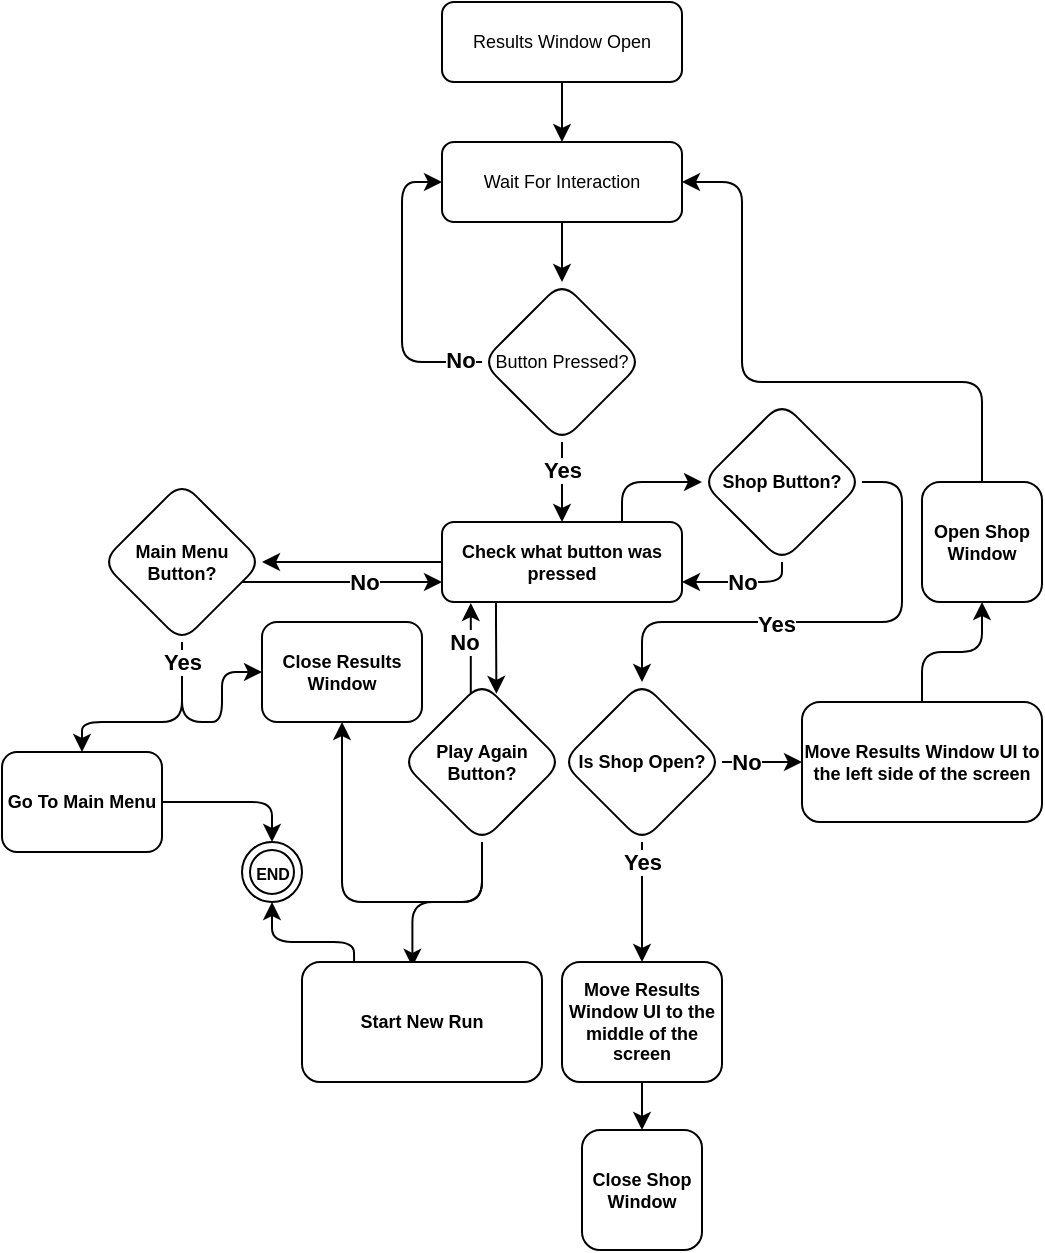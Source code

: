 <mxfile version="21.7.0" type="github">
  <diagram id="C5RBs43oDa-KdzZeNtuy" name="Page-1">
    <mxGraphModel dx="1149" dy="663" grid="1" gridSize="10" guides="1" tooltips="1" connect="1" arrows="1" fold="1" page="1" pageScale="1" pageWidth="827" pageHeight="1169" math="0" shadow="0">
      <root>
        <mxCell id="WIyWlLk6GJQsqaUBKTNV-0" />
        <mxCell id="WIyWlLk6GJQsqaUBKTNV-1" parent="WIyWlLk6GJQsqaUBKTNV-0" />
        <mxCell id="47v-TTcWWAKO6_jb8XwO-3" value="" style="edgeStyle=orthogonalEdgeStyle;rounded=0;orthogonalLoop=1;jettySize=auto;html=1;" edge="1" parent="WIyWlLk6GJQsqaUBKTNV-1" source="WIyWlLk6GJQsqaUBKTNV-3" target="47v-TTcWWAKO6_jb8XwO-2">
          <mxGeometry relative="1" as="geometry" />
        </mxCell>
        <mxCell id="WIyWlLk6GJQsqaUBKTNV-3" value="Results Window Open" style="rounded=1;whiteSpace=wrap;html=1;fontSize=9;glass=0;strokeWidth=1;shadow=0;" parent="WIyWlLk6GJQsqaUBKTNV-1" vertex="1">
          <mxGeometry x="340" y="20" width="120" height="40" as="geometry" />
        </mxCell>
        <mxCell id="47v-TTcWWAKO6_jb8XwO-6" value="" style="edgeStyle=orthogonalEdgeStyle;rounded=0;orthogonalLoop=1;jettySize=auto;html=1;" edge="1" parent="WIyWlLk6GJQsqaUBKTNV-1" source="47v-TTcWWAKO6_jb8XwO-2" target="47v-TTcWWAKO6_jb8XwO-5">
          <mxGeometry relative="1" as="geometry" />
        </mxCell>
        <mxCell id="47v-TTcWWAKO6_jb8XwO-2" value="Wait For Interaction" style="rounded=1;whiteSpace=wrap;html=1;fontSize=9;glass=0;strokeWidth=1;shadow=0;" vertex="1" parent="WIyWlLk6GJQsqaUBKTNV-1">
          <mxGeometry x="340" y="90" width="120" height="40" as="geometry" />
        </mxCell>
        <mxCell id="47v-TTcWWAKO6_jb8XwO-8" style="edgeStyle=orthogonalEdgeStyle;rounded=1;orthogonalLoop=1;jettySize=auto;html=1;entryX=0;entryY=0.5;entryDx=0;entryDy=0;" edge="1" parent="WIyWlLk6GJQsqaUBKTNV-1" source="47v-TTcWWAKO6_jb8XwO-5" target="47v-TTcWWAKO6_jb8XwO-2">
          <mxGeometry relative="1" as="geometry">
            <Array as="points">
              <mxPoint x="320" y="200" />
              <mxPoint x="320" y="110" />
            </Array>
          </mxGeometry>
        </mxCell>
        <mxCell id="47v-TTcWWAKO6_jb8XwO-9" value="&lt;b&gt;&lt;font style=&quot;font-size: 11px;&quot;&gt;No&lt;/font&gt;&lt;/b&gt;" style="edgeLabel;html=1;align=center;verticalAlign=middle;resizable=0;points=[];" vertex="1" connectable="0" parent="47v-TTcWWAKO6_jb8XwO-8">
          <mxGeometry x="-0.844" y="-1" relative="1" as="geometry">
            <mxPoint as="offset" />
          </mxGeometry>
        </mxCell>
        <mxCell id="47v-TTcWWAKO6_jb8XwO-31" style="edgeStyle=orthogonalEdgeStyle;rounded=0;orthogonalLoop=1;jettySize=auto;html=1;entryX=0.5;entryY=0;entryDx=0;entryDy=0;" edge="1" parent="WIyWlLk6GJQsqaUBKTNV-1" source="47v-TTcWWAKO6_jb8XwO-5" target="47v-TTcWWAKO6_jb8XwO-30">
          <mxGeometry relative="1" as="geometry" />
        </mxCell>
        <mxCell id="47v-TTcWWAKO6_jb8XwO-32" value="&lt;b&gt;Yes&lt;/b&gt;" style="edgeLabel;html=1;align=center;verticalAlign=middle;resizable=0;points=[];" vertex="1" connectable="0" parent="47v-TTcWWAKO6_jb8XwO-31">
          <mxGeometry x="-0.312" y="-3" relative="1" as="geometry">
            <mxPoint x="3" as="offset" />
          </mxGeometry>
        </mxCell>
        <mxCell id="47v-TTcWWAKO6_jb8XwO-5" value="Button Pressed?" style="rhombus;whiteSpace=wrap;html=1;fontSize=9;rounded=1;glass=0;strokeWidth=1;shadow=0;" vertex="1" parent="WIyWlLk6GJQsqaUBKTNV-1">
          <mxGeometry x="360" y="160" width="80" height="80" as="geometry" />
        </mxCell>
        <mxCell id="47v-TTcWWAKO6_jb8XwO-50" style="edgeStyle=orthogonalEdgeStyle;rounded=1;orthogonalLoop=1;jettySize=auto;html=1;entryX=1;entryY=0.75;entryDx=0;entryDy=0;exitX=0.5;exitY=1;exitDx=0;exitDy=0;" edge="1" parent="WIyWlLk6GJQsqaUBKTNV-1" source="47v-TTcWWAKO6_jb8XwO-12" target="47v-TTcWWAKO6_jb8XwO-30">
          <mxGeometry relative="1" as="geometry">
            <Array as="points">
              <mxPoint x="510" y="310" />
            </Array>
          </mxGeometry>
        </mxCell>
        <mxCell id="47v-TTcWWAKO6_jb8XwO-51" value="&lt;b&gt;No&lt;/b&gt;" style="edgeLabel;html=1;align=center;verticalAlign=middle;resizable=0;points=[];" vertex="1" connectable="0" parent="47v-TTcWWAKO6_jb8XwO-50">
          <mxGeometry x="-0.47" y="-1" relative="1" as="geometry">
            <mxPoint x="-14" y="1" as="offset" />
          </mxGeometry>
        </mxCell>
        <mxCell id="47v-TTcWWAKO6_jb8XwO-141" style="edgeStyle=orthogonalEdgeStyle;rounded=1;orthogonalLoop=1;jettySize=auto;html=1;entryX=0.5;entryY=0;entryDx=0;entryDy=0;exitX=1;exitY=0.5;exitDx=0;exitDy=0;" edge="1" parent="WIyWlLk6GJQsqaUBKTNV-1" source="47v-TTcWWAKO6_jb8XwO-12" target="47v-TTcWWAKO6_jb8XwO-89">
          <mxGeometry relative="1" as="geometry" />
        </mxCell>
        <mxCell id="47v-TTcWWAKO6_jb8XwO-143" value="&lt;b&gt;Yes&lt;/b&gt;" style="edgeLabel;html=1;align=center;verticalAlign=middle;resizable=0;points=[];" vertex="1" connectable="0" parent="47v-TTcWWAKO6_jb8XwO-141">
          <mxGeometry x="0.222" y="1" relative="1" as="geometry">
            <mxPoint as="offset" />
          </mxGeometry>
        </mxCell>
        <mxCell id="47v-TTcWWAKO6_jb8XwO-12" value="&lt;b&gt;Shop Button?&lt;/b&gt;" style="rhombus;whiteSpace=wrap;html=1;fontSize=9;rounded=1;glass=0;strokeWidth=1;shadow=0;" vertex="1" parent="WIyWlLk6GJQsqaUBKTNV-1">
          <mxGeometry x="470" y="220" width="80" height="80" as="geometry" />
        </mxCell>
        <mxCell id="47v-TTcWWAKO6_jb8XwO-85" style="edgeStyle=orthogonalEdgeStyle;rounded=0;orthogonalLoop=1;jettySize=auto;html=1;entryX=0.12;entryY=1.013;entryDx=0;entryDy=0;entryPerimeter=0;" edge="1" parent="WIyWlLk6GJQsqaUBKTNV-1" source="47v-TTcWWAKO6_jb8XwO-14" target="47v-TTcWWAKO6_jb8XwO-30">
          <mxGeometry relative="1" as="geometry">
            <Array as="points">
              <mxPoint x="354" y="340" />
            </Array>
          </mxGeometry>
        </mxCell>
        <mxCell id="47v-TTcWWAKO6_jb8XwO-86" value="&lt;b&gt;No&lt;/b&gt;" style="edgeLabel;html=1;align=center;verticalAlign=middle;resizable=0;points=[];" vertex="1" connectable="0" parent="47v-TTcWWAKO6_jb8XwO-85">
          <mxGeometry x="0.261" y="-1" relative="1" as="geometry">
            <mxPoint x="-5" y="3" as="offset" />
          </mxGeometry>
        </mxCell>
        <mxCell id="47v-TTcWWAKO6_jb8XwO-124" style="edgeStyle=orthogonalEdgeStyle;rounded=1;orthogonalLoop=1;jettySize=auto;html=1;entryX=0.46;entryY=0.04;entryDx=0;entryDy=0;entryPerimeter=0;" edge="1" parent="WIyWlLk6GJQsqaUBKTNV-1" source="47v-TTcWWAKO6_jb8XwO-14" target="47v-TTcWWAKO6_jb8XwO-75">
          <mxGeometry relative="1" as="geometry">
            <mxPoint x="380" y="530" as="targetPoint" />
            <Array as="points">
              <mxPoint x="360" y="470" />
              <mxPoint x="325" y="470" />
            </Array>
          </mxGeometry>
        </mxCell>
        <mxCell id="47v-TTcWWAKO6_jb8XwO-126" style="edgeStyle=orthogonalEdgeStyle;rounded=1;orthogonalLoop=1;jettySize=auto;html=1;entryX=0.5;entryY=1;entryDx=0;entryDy=0;" edge="1" parent="WIyWlLk6GJQsqaUBKTNV-1" source="47v-TTcWWAKO6_jb8XwO-14" target="47v-TTcWWAKO6_jb8XwO-59">
          <mxGeometry relative="1" as="geometry">
            <Array as="points">
              <mxPoint x="360" y="470" />
              <mxPoint x="290" y="470" />
            </Array>
          </mxGeometry>
        </mxCell>
        <mxCell id="47v-TTcWWAKO6_jb8XwO-14" value="&lt;b&gt;Play Again Button?&lt;/b&gt;" style="rhombus;whiteSpace=wrap;html=1;fontSize=9;rounded=1;glass=0;strokeWidth=1;shadow=0;" vertex="1" parent="WIyWlLk6GJQsqaUBKTNV-1">
          <mxGeometry x="320" y="360" width="80" height="80" as="geometry" />
        </mxCell>
        <mxCell id="47v-TTcWWAKO6_jb8XwO-53" style="edgeStyle=orthogonalEdgeStyle;rounded=0;orthogonalLoop=1;jettySize=auto;html=1;entryX=0;entryY=0.75;entryDx=0;entryDy=0;" edge="1" parent="WIyWlLk6GJQsqaUBKTNV-1" source="47v-TTcWWAKO6_jb8XwO-19" target="47v-TTcWWAKO6_jb8XwO-30">
          <mxGeometry relative="1" as="geometry">
            <Array as="points">
              <mxPoint x="290" y="310" />
              <mxPoint x="290" y="310" />
            </Array>
          </mxGeometry>
        </mxCell>
        <mxCell id="47v-TTcWWAKO6_jb8XwO-54" value="&lt;b&gt;No&lt;/b&gt;" style="edgeLabel;html=1;align=center;verticalAlign=middle;resizable=0;points=[];" vertex="1" connectable="0" parent="47v-TTcWWAKO6_jb8XwO-53">
          <mxGeometry x="-0.329" y="1" relative="1" as="geometry">
            <mxPoint x="27" y="1" as="offset" />
          </mxGeometry>
        </mxCell>
        <mxCell id="47v-TTcWWAKO6_jb8XwO-60" value="" style="edgeStyle=orthogonalEdgeStyle;rounded=1;orthogonalLoop=1;jettySize=auto;html=1;exitX=0.5;exitY=1;exitDx=0;exitDy=0;entryX=0;entryY=0.5;entryDx=0;entryDy=0;" edge="1" parent="WIyWlLk6GJQsqaUBKTNV-1" source="47v-TTcWWAKO6_jb8XwO-19" target="47v-TTcWWAKO6_jb8XwO-59">
          <mxGeometry relative="1" as="geometry">
            <Array as="points">
              <mxPoint x="210" y="380" />
              <mxPoint x="230" y="380" />
              <mxPoint x="230" y="355" />
            </Array>
          </mxGeometry>
        </mxCell>
        <mxCell id="47v-TTcWWAKO6_jb8XwO-127" style="edgeStyle=orthogonalEdgeStyle;rounded=1;orthogonalLoop=1;jettySize=auto;html=1;entryX=0.5;entryY=0;entryDx=0;entryDy=0;exitX=0.5;exitY=1;exitDx=0;exitDy=0;" edge="1" parent="WIyWlLk6GJQsqaUBKTNV-1" source="47v-TTcWWAKO6_jb8XwO-19" target="47v-TTcWWAKO6_jb8XwO-66">
          <mxGeometry relative="1" as="geometry">
            <Array as="points">
              <mxPoint x="210" y="380" />
              <mxPoint x="160" y="380" />
            </Array>
          </mxGeometry>
        </mxCell>
        <mxCell id="47v-TTcWWAKO6_jb8XwO-128" value="&lt;b&gt;Yes&lt;/b&gt;" style="edgeLabel;html=1;align=center;verticalAlign=middle;resizable=0;points=[];" vertex="1" connectable="0" parent="47v-TTcWWAKO6_jb8XwO-127">
          <mxGeometry x="-0.748" y="-1" relative="1" as="geometry">
            <mxPoint x="1" y="-3" as="offset" />
          </mxGeometry>
        </mxCell>
        <mxCell id="47v-TTcWWAKO6_jb8XwO-19" value="&lt;b&gt;Main Menu Button?&lt;/b&gt;" style="rhombus;whiteSpace=wrap;html=1;fontSize=9;rounded=1;glass=0;strokeWidth=1;shadow=0;" vertex="1" parent="WIyWlLk6GJQsqaUBKTNV-1">
          <mxGeometry x="170" y="260" width="80" height="80" as="geometry" />
        </mxCell>
        <mxCell id="47v-TTcWWAKO6_jb8XwO-49" style="edgeStyle=orthogonalEdgeStyle;rounded=1;orthogonalLoop=1;jettySize=auto;html=1;entryX=0;entryY=0.5;entryDx=0;entryDy=0;exitX=0.75;exitY=0;exitDx=0;exitDy=0;" edge="1" parent="WIyWlLk6GJQsqaUBKTNV-1" source="47v-TTcWWAKO6_jb8XwO-30" target="47v-TTcWWAKO6_jb8XwO-12">
          <mxGeometry relative="1" as="geometry">
            <Array as="points">
              <mxPoint x="430" y="260" />
            </Array>
          </mxGeometry>
        </mxCell>
        <mxCell id="47v-TTcWWAKO6_jb8XwO-52" style="edgeStyle=orthogonalEdgeStyle;rounded=0;orthogonalLoop=1;jettySize=auto;html=1;entryX=1;entryY=0.5;entryDx=0;entryDy=0;" edge="1" parent="WIyWlLk6GJQsqaUBKTNV-1" source="47v-TTcWWAKO6_jb8XwO-30" target="47v-TTcWWAKO6_jb8XwO-19">
          <mxGeometry relative="1" as="geometry" />
        </mxCell>
        <mxCell id="47v-TTcWWAKO6_jb8XwO-83" style="edgeStyle=orthogonalEdgeStyle;rounded=0;orthogonalLoop=1;jettySize=auto;html=1;entryX=0.59;entryY=0.074;entryDx=0;entryDy=0;entryPerimeter=0;" edge="1" parent="WIyWlLk6GJQsqaUBKTNV-1" source="47v-TTcWWAKO6_jb8XwO-30" target="47v-TTcWWAKO6_jb8XwO-14">
          <mxGeometry relative="1" as="geometry">
            <Array as="points">
              <mxPoint x="367" y="330" />
              <mxPoint x="367" y="330" />
            </Array>
          </mxGeometry>
        </mxCell>
        <mxCell id="47v-TTcWWAKO6_jb8XwO-30" value="&lt;b&gt;Check what button was pressed&lt;/b&gt;" style="rounded=1;whiteSpace=wrap;html=1;fontSize=9;glass=0;strokeWidth=1;shadow=0;" vertex="1" parent="WIyWlLk6GJQsqaUBKTNV-1">
          <mxGeometry x="340" y="280" width="120" height="40" as="geometry" />
        </mxCell>
        <mxCell id="47v-TTcWWAKO6_jb8XwO-59" value="&lt;b&gt;Close Results Window&lt;/b&gt;" style="whiteSpace=wrap;html=1;fontSize=9;rounded=1;glass=0;strokeWidth=1;shadow=0;" vertex="1" parent="WIyWlLk6GJQsqaUBKTNV-1">
          <mxGeometry x="250" y="330" width="80" height="50" as="geometry" />
        </mxCell>
        <mxCell id="47v-TTcWWAKO6_jb8XwO-129" style="edgeStyle=orthogonalEdgeStyle;rounded=1;orthogonalLoop=1;jettySize=auto;html=1;entryX=0.5;entryY=0;entryDx=0;entryDy=0;" edge="1" parent="WIyWlLk6GJQsqaUBKTNV-1" source="47v-TTcWWAKO6_jb8XwO-66" target="47v-TTcWWAKO6_jb8XwO-69">
          <mxGeometry relative="1" as="geometry" />
        </mxCell>
        <mxCell id="47v-TTcWWAKO6_jb8XwO-66" value="&lt;b&gt;Go To Main Menu&lt;/b&gt;" style="whiteSpace=wrap;html=1;fontSize=9;rounded=1;glass=0;strokeWidth=1;shadow=0;" vertex="1" parent="WIyWlLk6GJQsqaUBKTNV-1">
          <mxGeometry x="120" y="395" width="80" height="50" as="geometry" />
        </mxCell>
        <mxCell id="47v-TTcWWAKO6_jb8XwO-69" value="&lt;font style=&quot;font-size: 8px;&quot;&gt;&lt;b&gt;END&lt;/b&gt;&lt;/font&gt;" style="ellipse;html=1;shape=endState;" vertex="1" parent="WIyWlLk6GJQsqaUBKTNV-1">
          <mxGeometry x="240" y="440" width="30" height="30" as="geometry" />
        </mxCell>
        <mxCell id="47v-TTcWWAKO6_jb8XwO-122" style="edgeStyle=orthogonalEdgeStyle;rounded=1;orthogonalLoop=1;jettySize=auto;html=1;entryX=0.5;entryY=1;entryDx=0;entryDy=0;exitX=0.217;exitY=0.012;exitDx=0;exitDy=0;exitPerimeter=0;" edge="1" parent="WIyWlLk6GJQsqaUBKTNV-1" source="47v-TTcWWAKO6_jb8XwO-75" target="47v-TTcWWAKO6_jb8XwO-69">
          <mxGeometry relative="1" as="geometry">
            <Array as="points">
              <mxPoint x="296" y="490" />
              <mxPoint x="255" y="490" />
            </Array>
          </mxGeometry>
        </mxCell>
        <mxCell id="47v-TTcWWAKO6_jb8XwO-75" value="&lt;b&gt;Start New Run&lt;/b&gt;" style="whiteSpace=wrap;html=1;fontSize=9;rounded=1;glass=0;strokeWidth=1;shadow=0;" vertex="1" parent="WIyWlLk6GJQsqaUBKTNV-1">
          <mxGeometry x="270" y="500" width="120" height="60" as="geometry" />
        </mxCell>
        <mxCell id="47v-TTcWWAKO6_jb8XwO-154" style="edgeStyle=orthogonalEdgeStyle;rounded=1;orthogonalLoop=1;jettySize=auto;html=1;entryX=1;entryY=0.5;entryDx=0;entryDy=0;" edge="1" parent="WIyWlLk6GJQsqaUBKTNV-1" source="47v-TTcWWAKO6_jb8XwO-79" target="47v-TTcWWAKO6_jb8XwO-2">
          <mxGeometry relative="1" as="geometry">
            <Array as="points">
              <mxPoint x="610" y="210" />
              <mxPoint x="490" y="210" />
              <mxPoint x="490" y="110" />
            </Array>
          </mxGeometry>
        </mxCell>
        <mxCell id="47v-TTcWWAKO6_jb8XwO-79" value="&lt;b&gt;Open Shop Window&lt;br&gt;&lt;/b&gt;" style="whiteSpace=wrap;html=1;fontSize=9;rounded=1;glass=0;strokeWidth=1;shadow=0;" vertex="1" parent="WIyWlLk6GJQsqaUBKTNV-1">
          <mxGeometry x="580" y="260" width="60" height="60" as="geometry" />
        </mxCell>
        <mxCell id="47v-TTcWWAKO6_jb8XwO-140" style="edgeStyle=orthogonalEdgeStyle;rounded=1;orthogonalLoop=1;jettySize=auto;html=1;entryX=0.5;entryY=0;entryDx=0;entryDy=0;" edge="1" parent="WIyWlLk6GJQsqaUBKTNV-1" source="47v-TTcWWAKO6_jb8XwO-89" target="47v-TTcWWAKO6_jb8XwO-139">
          <mxGeometry relative="1" as="geometry" />
        </mxCell>
        <mxCell id="47v-TTcWWAKO6_jb8XwO-144" value="&lt;b&gt;Yes&lt;/b&gt;" style="edgeLabel;html=1;align=center;verticalAlign=middle;resizable=0;points=[];" vertex="1" connectable="0" parent="47v-TTcWWAKO6_jb8XwO-140">
          <mxGeometry x="-0.471" relative="1" as="geometry">
            <mxPoint y="-6" as="offset" />
          </mxGeometry>
        </mxCell>
        <mxCell id="47v-TTcWWAKO6_jb8XwO-146" style="edgeStyle=orthogonalEdgeStyle;rounded=0;orthogonalLoop=1;jettySize=auto;html=1;entryX=0;entryY=0.5;entryDx=0;entryDy=0;" edge="1" parent="WIyWlLk6GJQsqaUBKTNV-1" source="47v-TTcWWAKO6_jb8XwO-89" target="47v-TTcWWAKO6_jb8XwO-107">
          <mxGeometry relative="1" as="geometry" />
        </mxCell>
        <mxCell id="47v-TTcWWAKO6_jb8XwO-147" value="&lt;b&gt;No&lt;/b&gt;" style="edgeLabel;html=1;align=center;verticalAlign=middle;resizable=0;points=[];" vertex="1" connectable="0" parent="47v-TTcWWAKO6_jb8XwO-146">
          <mxGeometry x="-0.424" relative="1" as="geometry">
            <mxPoint as="offset" />
          </mxGeometry>
        </mxCell>
        <mxCell id="47v-TTcWWAKO6_jb8XwO-89" value="&lt;b&gt;Is Shop Open?&lt;/b&gt;" style="rhombus;whiteSpace=wrap;html=1;fontSize=9;rounded=1;glass=0;strokeWidth=1;shadow=0;" vertex="1" parent="WIyWlLk6GJQsqaUBKTNV-1">
          <mxGeometry x="400" y="360" width="80" height="80" as="geometry" />
        </mxCell>
        <mxCell id="47v-TTcWWAKO6_jb8XwO-98" value="&lt;b&gt;Close Shop Window&lt;/b&gt;" style="whiteSpace=wrap;html=1;fontSize=9;rounded=1;glass=0;strokeWidth=1;shadow=0;" vertex="1" parent="WIyWlLk6GJQsqaUBKTNV-1">
          <mxGeometry x="410" y="584" width="60" height="60" as="geometry" />
        </mxCell>
        <mxCell id="47v-TTcWWAKO6_jb8XwO-153" style="edgeStyle=orthogonalEdgeStyle;rounded=1;orthogonalLoop=1;jettySize=auto;html=1;entryX=0.5;entryY=1;entryDx=0;entryDy=0;" edge="1" parent="WIyWlLk6GJQsqaUBKTNV-1" source="47v-TTcWWAKO6_jb8XwO-107" target="47v-TTcWWAKO6_jb8XwO-79">
          <mxGeometry relative="1" as="geometry" />
        </mxCell>
        <mxCell id="47v-TTcWWAKO6_jb8XwO-107" value="&lt;b&gt;Move Results Window UI to the left side of the screen&lt;/b&gt;" style="whiteSpace=wrap;html=1;fontSize=9;rounded=1;glass=0;strokeWidth=1;shadow=0;" vertex="1" parent="WIyWlLk6GJQsqaUBKTNV-1">
          <mxGeometry x="520" y="370" width="120" height="60" as="geometry" />
        </mxCell>
        <mxCell id="47v-TTcWWAKO6_jb8XwO-150" style="edgeStyle=orthogonalEdgeStyle;rounded=0;orthogonalLoop=1;jettySize=auto;html=1;entryX=0.5;entryY=0;entryDx=0;entryDy=0;" edge="1" parent="WIyWlLk6GJQsqaUBKTNV-1" source="47v-TTcWWAKO6_jb8XwO-139" target="47v-TTcWWAKO6_jb8XwO-98">
          <mxGeometry relative="1" as="geometry" />
        </mxCell>
        <mxCell id="47v-TTcWWAKO6_jb8XwO-139" value="&lt;b&gt;Move Results Window UI to the middle of the screen&lt;/b&gt;" style="whiteSpace=wrap;html=1;fontSize=9;rounded=1;glass=0;strokeWidth=1;shadow=0;" vertex="1" parent="WIyWlLk6GJQsqaUBKTNV-1">
          <mxGeometry x="400" y="500" width="80" height="60" as="geometry" />
        </mxCell>
      </root>
    </mxGraphModel>
  </diagram>
</mxfile>
